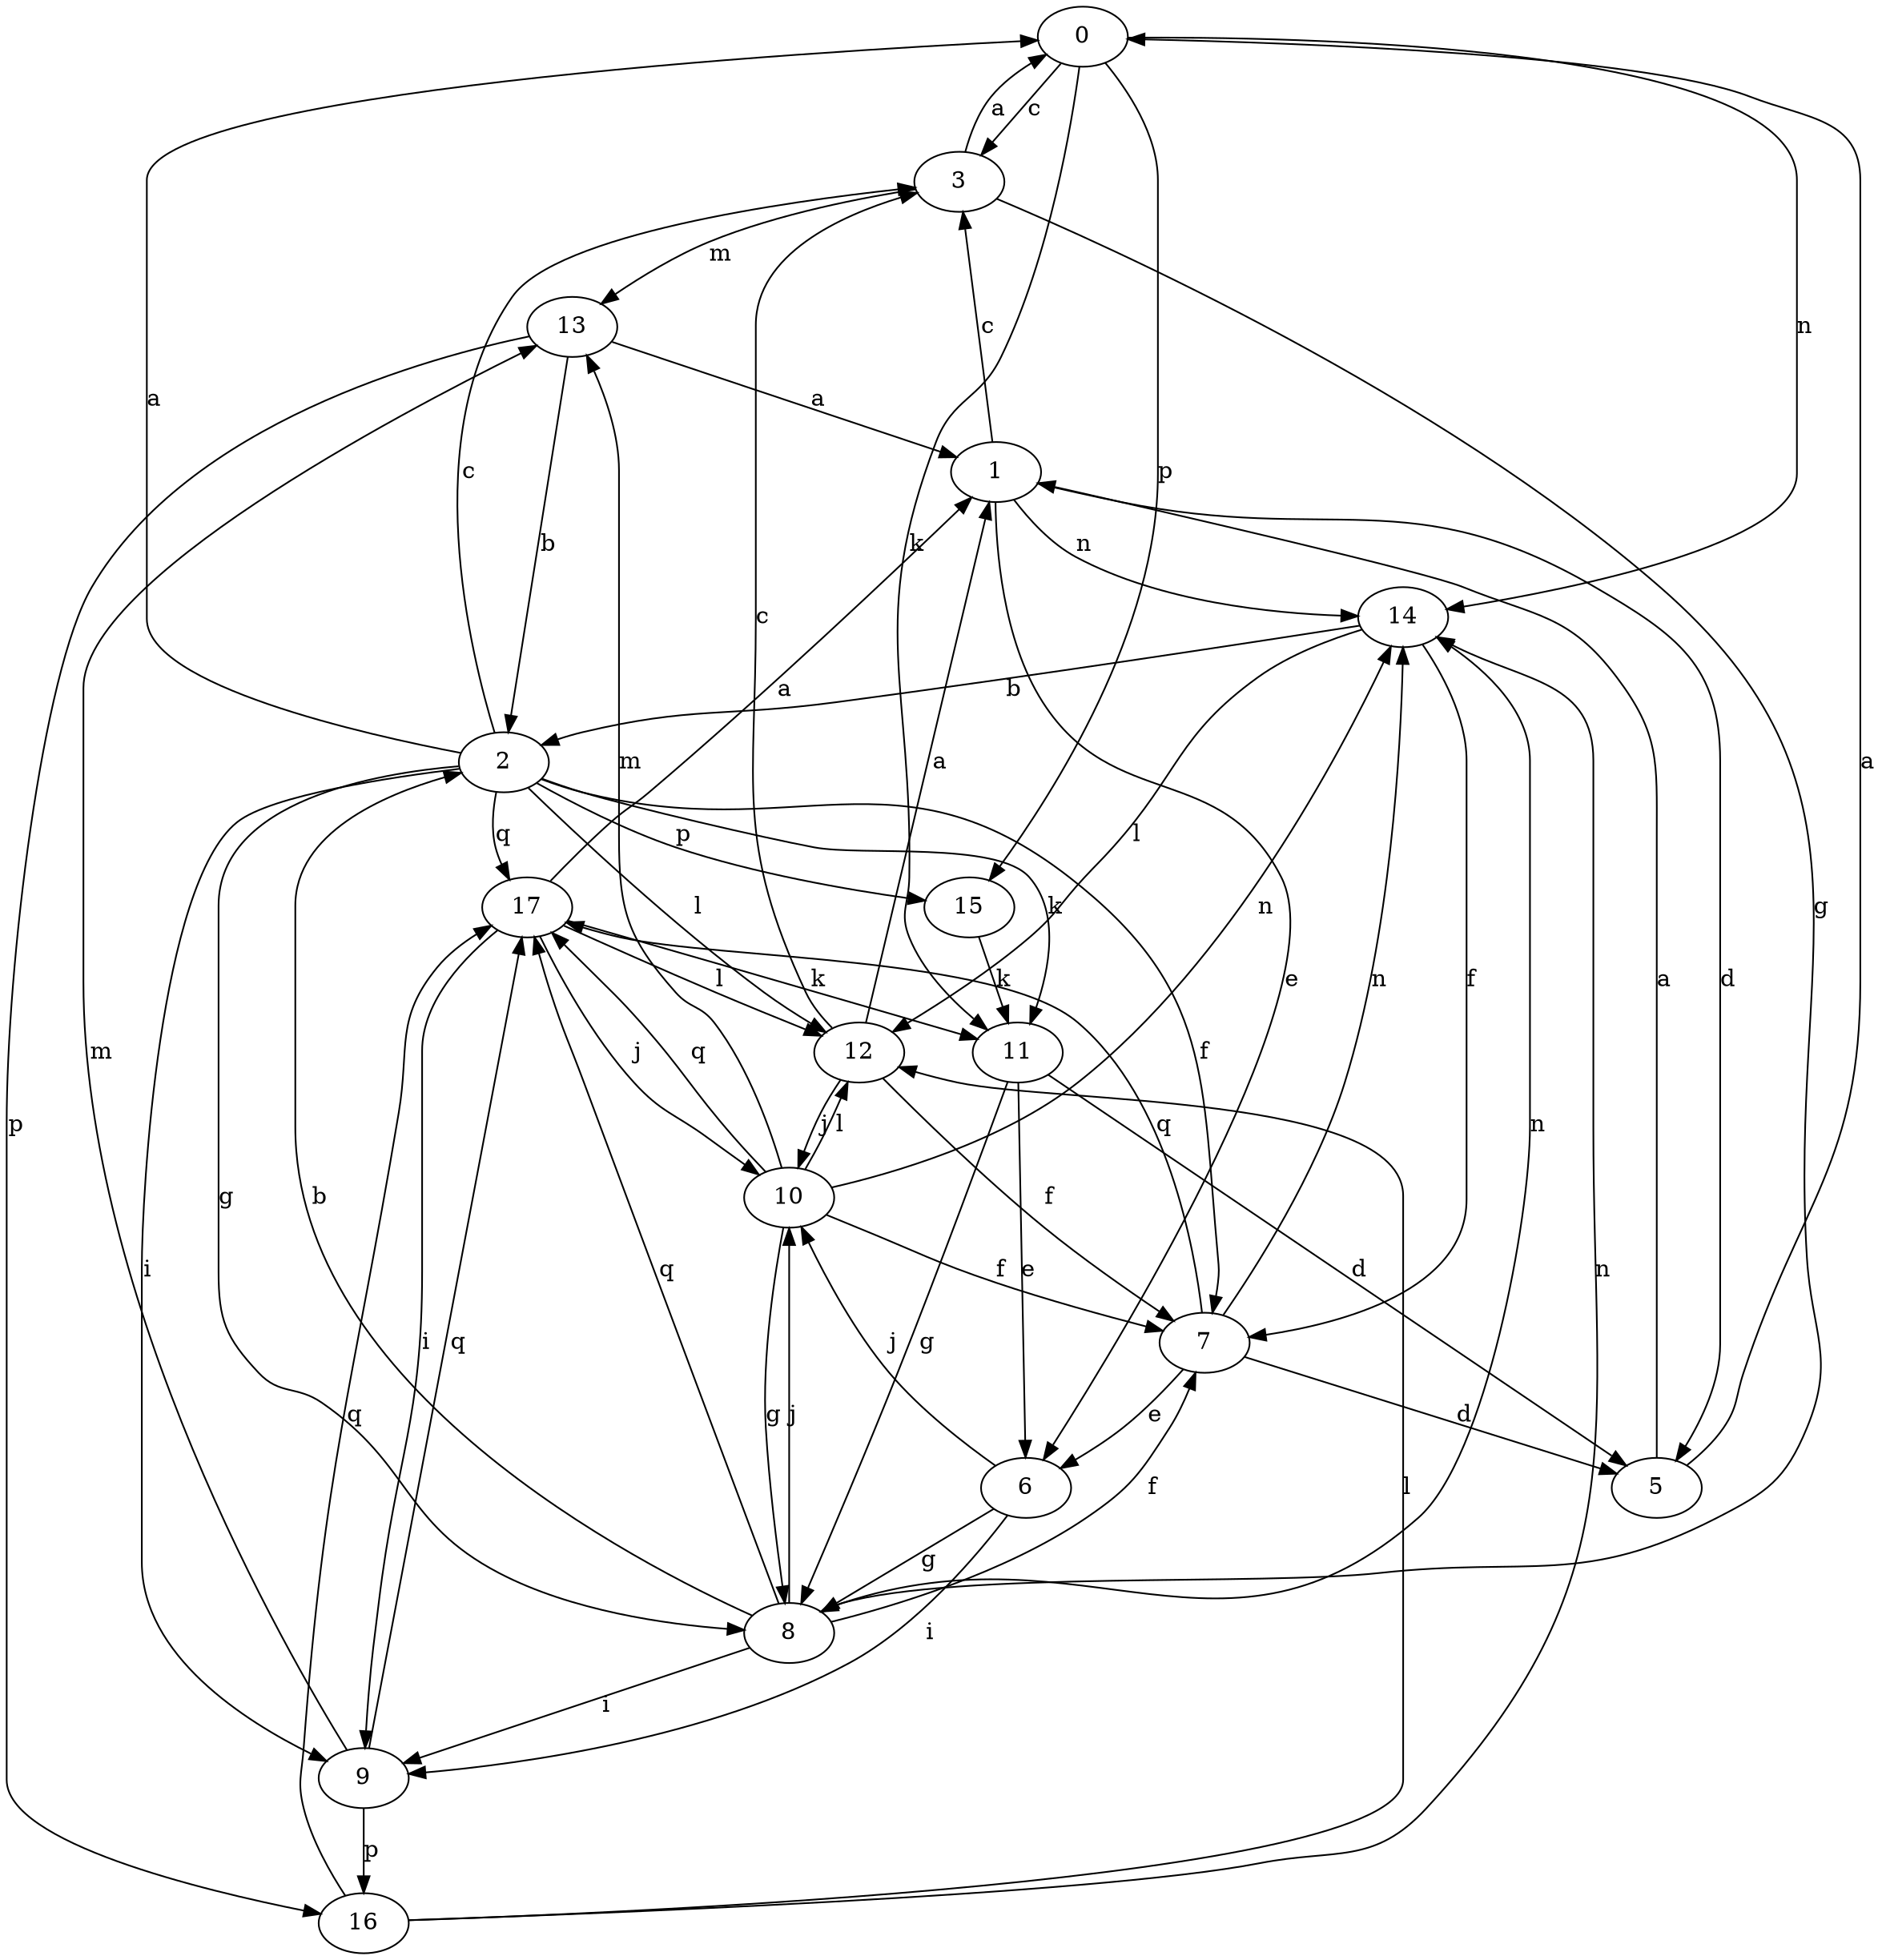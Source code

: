 strict digraph  {
0;
1;
2;
3;
5;
6;
7;
8;
9;
10;
11;
12;
13;
14;
15;
16;
17;
0 -> 3  [label=c];
0 -> 11  [label=k];
0 -> 14  [label=n];
0 -> 15  [label=p];
1 -> 3  [label=c];
1 -> 5  [label=d];
1 -> 6  [label=e];
1 -> 14  [label=n];
2 -> 0  [label=a];
2 -> 3  [label=c];
2 -> 7  [label=f];
2 -> 8  [label=g];
2 -> 9  [label=i];
2 -> 11  [label=k];
2 -> 12  [label=l];
2 -> 15  [label=p];
2 -> 17  [label=q];
3 -> 0  [label=a];
3 -> 8  [label=g];
3 -> 13  [label=m];
5 -> 0  [label=a];
5 -> 1  [label=a];
6 -> 8  [label=g];
6 -> 9  [label=i];
6 -> 10  [label=j];
7 -> 5  [label=d];
7 -> 6  [label=e];
7 -> 14  [label=n];
7 -> 17  [label=q];
8 -> 2  [label=b];
8 -> 7  [label=f];
8 -> 9  [label=i];
8 -> 10  [label=j];
8 -> 14  [label=n];
8 -> 17  [label=q];
9 -> 13  [label=m];
9 -> 16  [label=p];
9 -> 17  [label=q];
10 -> 7  [label=f];
10 -> 8  [label=g];
10 -> 12  [label=l];
10 -> 13  [label=m];
10 -> 14  [label=n];
10 -> 17  [label=q];
11 -> 5  [label=d];
11 -> 6  [label=e];
11 -> 8  [label=g];
12 -> 1  [label=a];
12 -> 3  [label=c];
12 -> 7  [label=f];
12 -> 10  [label=j];
13 -> 1  [label=a];
13 -> 2  [label=b];
13 -> 16  [label=p];
14 -> 2  [label=b];
14 -> 7  [label=f];
14 -> 12  [label=l];
15 -> 11  [label=k];
16 -> 12  [label=l];
16 -> 14  [label=n];
16 -> 17  [label=q];
17 -> 1  [label=a];
17 -> 9  [label=i];
17 -> 10  [label=j];
17 -> 11  [label=k];
17 -> 12  [label=l];
}
